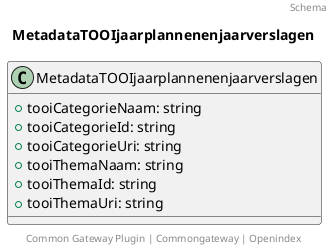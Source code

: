 @startuml
title: MetadataTOOIjaarplannenenjaarverslagen
footer: Common Gateway Plugin | Commongateway | Openindex 
header: Schema

class MetadataTOOIjaarplannenenjaarverslagen {
  + tooiCategorieNaam: string
  + tooiCategorieId: string
  + tooiCategorieUri: string
  + tooiThemaNaam: string
  + tooiThemaId: string
  + tooiThemaUri: string
}
@enduml
